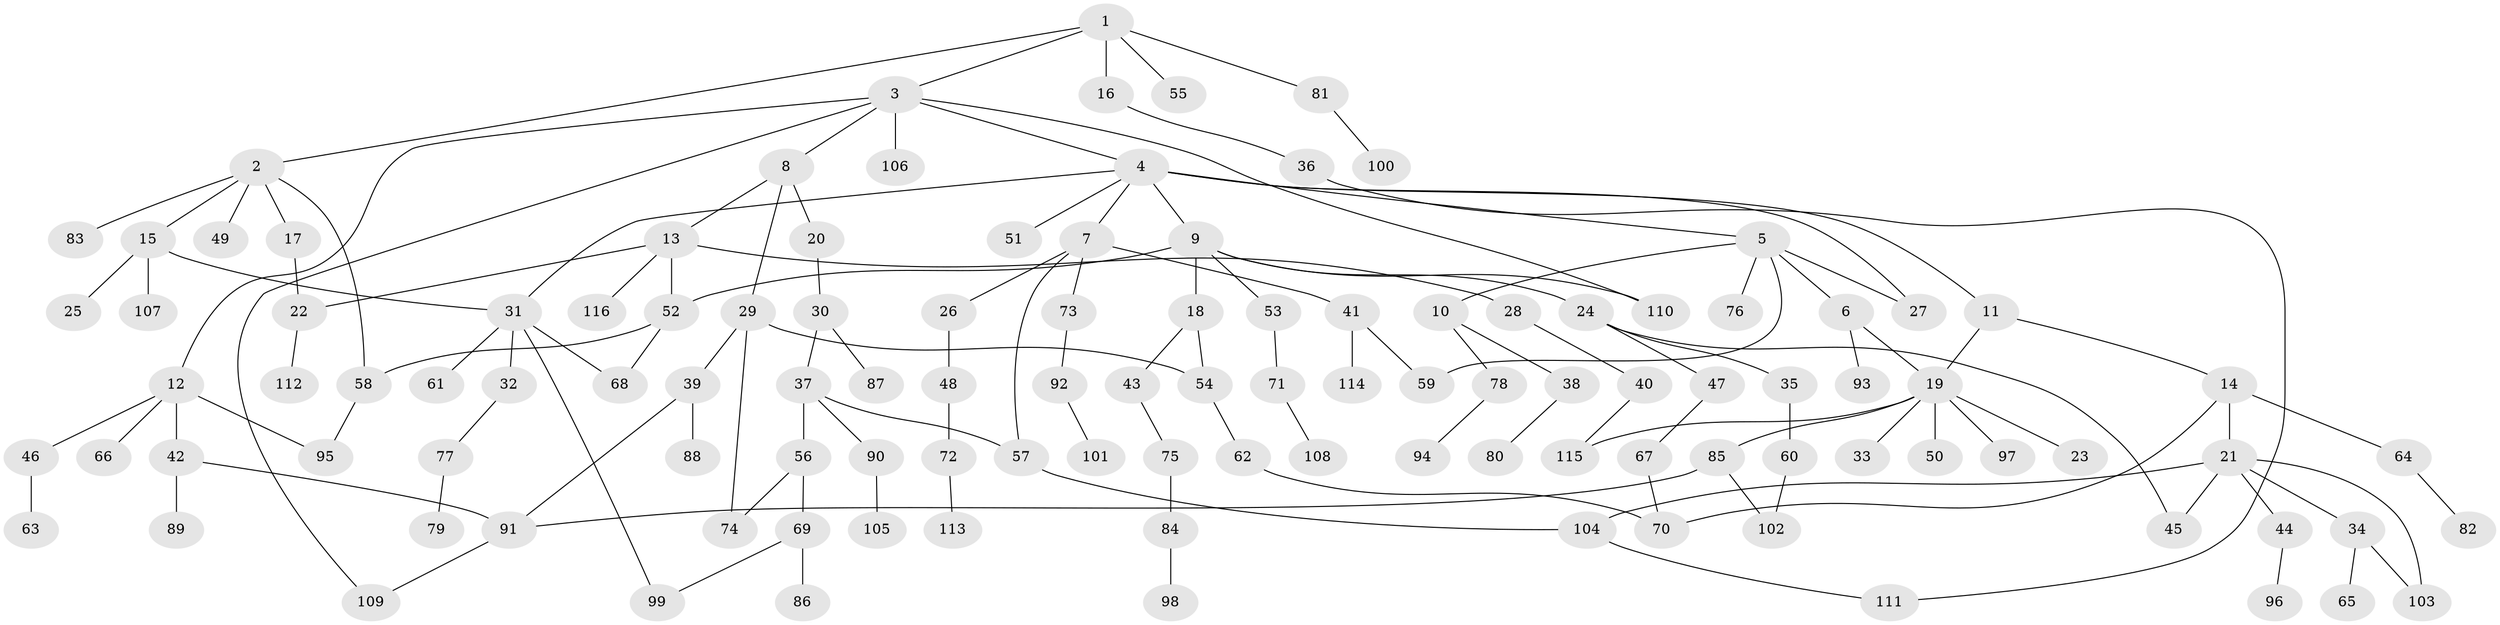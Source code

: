 // Generated by graph-tools (version 1.1) at 2025/49/03/09/25 03:49:18]
// undirected, 116 vertices, 140 edges
graph export_dot {
graph [start="1"]
  node [color=gray90,style=filled];
  1;
  2;
  3;
  4;
  5;
  6;
  7;
  8;
  9;
  10;
  11;
  12;
  13;
  14;
  15;
  16;
  17;
  18;
  19;
  20;
  21;
  22;
  23;
  24;
  25;
  26;
  27;
  28;
  29;
  30;
  31;
  32;
  33;
  34;
  35;
  36;
  37;
  38;
  39;
  40;
  41;
  42;
  43;
  44;
  45;
  46;
  47;
  48;
  49;
  50;
  51;
  52;
  53;
  54;
  55;
  56;
  57;
  58;
  59;
  60;
  61;
  62;
  63;
  64;
  65;
  66;
  67;
  68;
  69;
  70;
  71;
  72;
  73;
  74;
  75;
  76;
  77;
  78;
  79;
  80;
  81;
  82;
  83;
  84;
  85;
  86;
  87;
  88;
  89;
  90;
  91;
  92;
  93;
  94;
  95;
  96;
  97;
  98;
  99;
  100;
  101;
  102;
  103;
  104;
  105;
  106;
  107;
  108;
  109;
  110;
  111;
  112;
  113;
  114;
  115;
  116;
  1 -- 2;
  1 -- 3;
  1 -- 16;
  1 -- 55;
  1 -- 81;
  2 -- 15;
  2 -- 17;
  2 -- 49;
  2 -- 58;
  2 -- 83;
  3 -- 4;
  3 -- 8;
  3 -- 12;
  3 -- 106;
  3 -- 109;
  3 -- 110;
  4 -- 5;
  4 -- 7;
  4 -- 9;
  4 -- 11;
  4 -- 27;
  4 -- 31;
  4 -- 51;
  5 -- 6;
  5 -- 10;
  5 -- 59;
  5 -- 76;
  5 -- 27;
  6 -- 19;
  6 -- 93;
  7 -- 26;
  7 -- 41;
  7 -- 73;
  7 -- 57;
  8 -- 13;
  8 -- 20;
  8 -- 29;
  9 -- 18;
  9 -- 24;
  9 -- 52;
  9 -- 53;
  9 -- 110;
  10 -- 38;
  10 -- 78;
  11 -- 14;
  11 -- 19;
  12 -- 42;
  12 -- 46;
  12 -- 66;
  12 -- 95;
  13 -- 28;
  13 -- 116;
  13 -- 22;
  13 -- 52;
  14 -- 21;
  14 -- 64;
  14 -- 70;
  15 -- 25;
  15 -- 107;
  15 -- 31;
  16 -- 36;
  17 -- 22;
  18 -- 43;
  18 -- 54;
  19 -- 23;
  19 -- 33;
  19 -- 50;
  19 -- 85;
  19 -- 97;
  19 -- 115;
  20 -- 30;
  21 -- 34;
  21 -- 44;
  21 -- 103;
  21 -- 104;
  21 -- 45;
  22 -- 112;
  24 -- 35;
  24 -- 45;
  24 -- 47;
  26 -- 48;
  28 -- 40;
  29 -- 39;
  29 -- 74;
  29 -- 54;
  30 -- 37;
  30 -- 87;
  31 -- 32;
  31 -- 61;
  31 -- 68;
  31 -- 99;
  32 -- 77;
  34 -- 65;
  34 -- 103;
  35 -- 60;
  36 -- 111;
  37 -- 56;
  37 -- 57;
  37 -- 90;
  38 -- 80;
  39 -- 88;
  39 -- 91;
  40 -- 115;
  41 -- 114;
  41 -- 59;
  42 -- 89;
  42 -- 91;
  43 -- 75;
  44 -- 96;
  46 -- 63;
  47 -- 67;
  48 -- 72;
  52 -- 58;
  52 -- 68;
  53 -- 71;
  54 -- 62;
  56 -- 69;
  56 -- 74;
  57 -- 104;
  58 -- 95;
  60 -- 102;
  62 -- 70;
  64 -- 82;
  67 -- 70;
  69 -- 86;
  69 -- 99;
  71 -- 108;
  72 -- 113;
  73 -- 92;
  75 -- 84;
  77 -- 79;
  78 -- 94;
  81 -- 100;
  84 -- 98;
  85 -- 102;
  85 -- 91;
  90 -- 105;
  91 -- 109;
  92 -- 101;
  104 -- 111;
}
